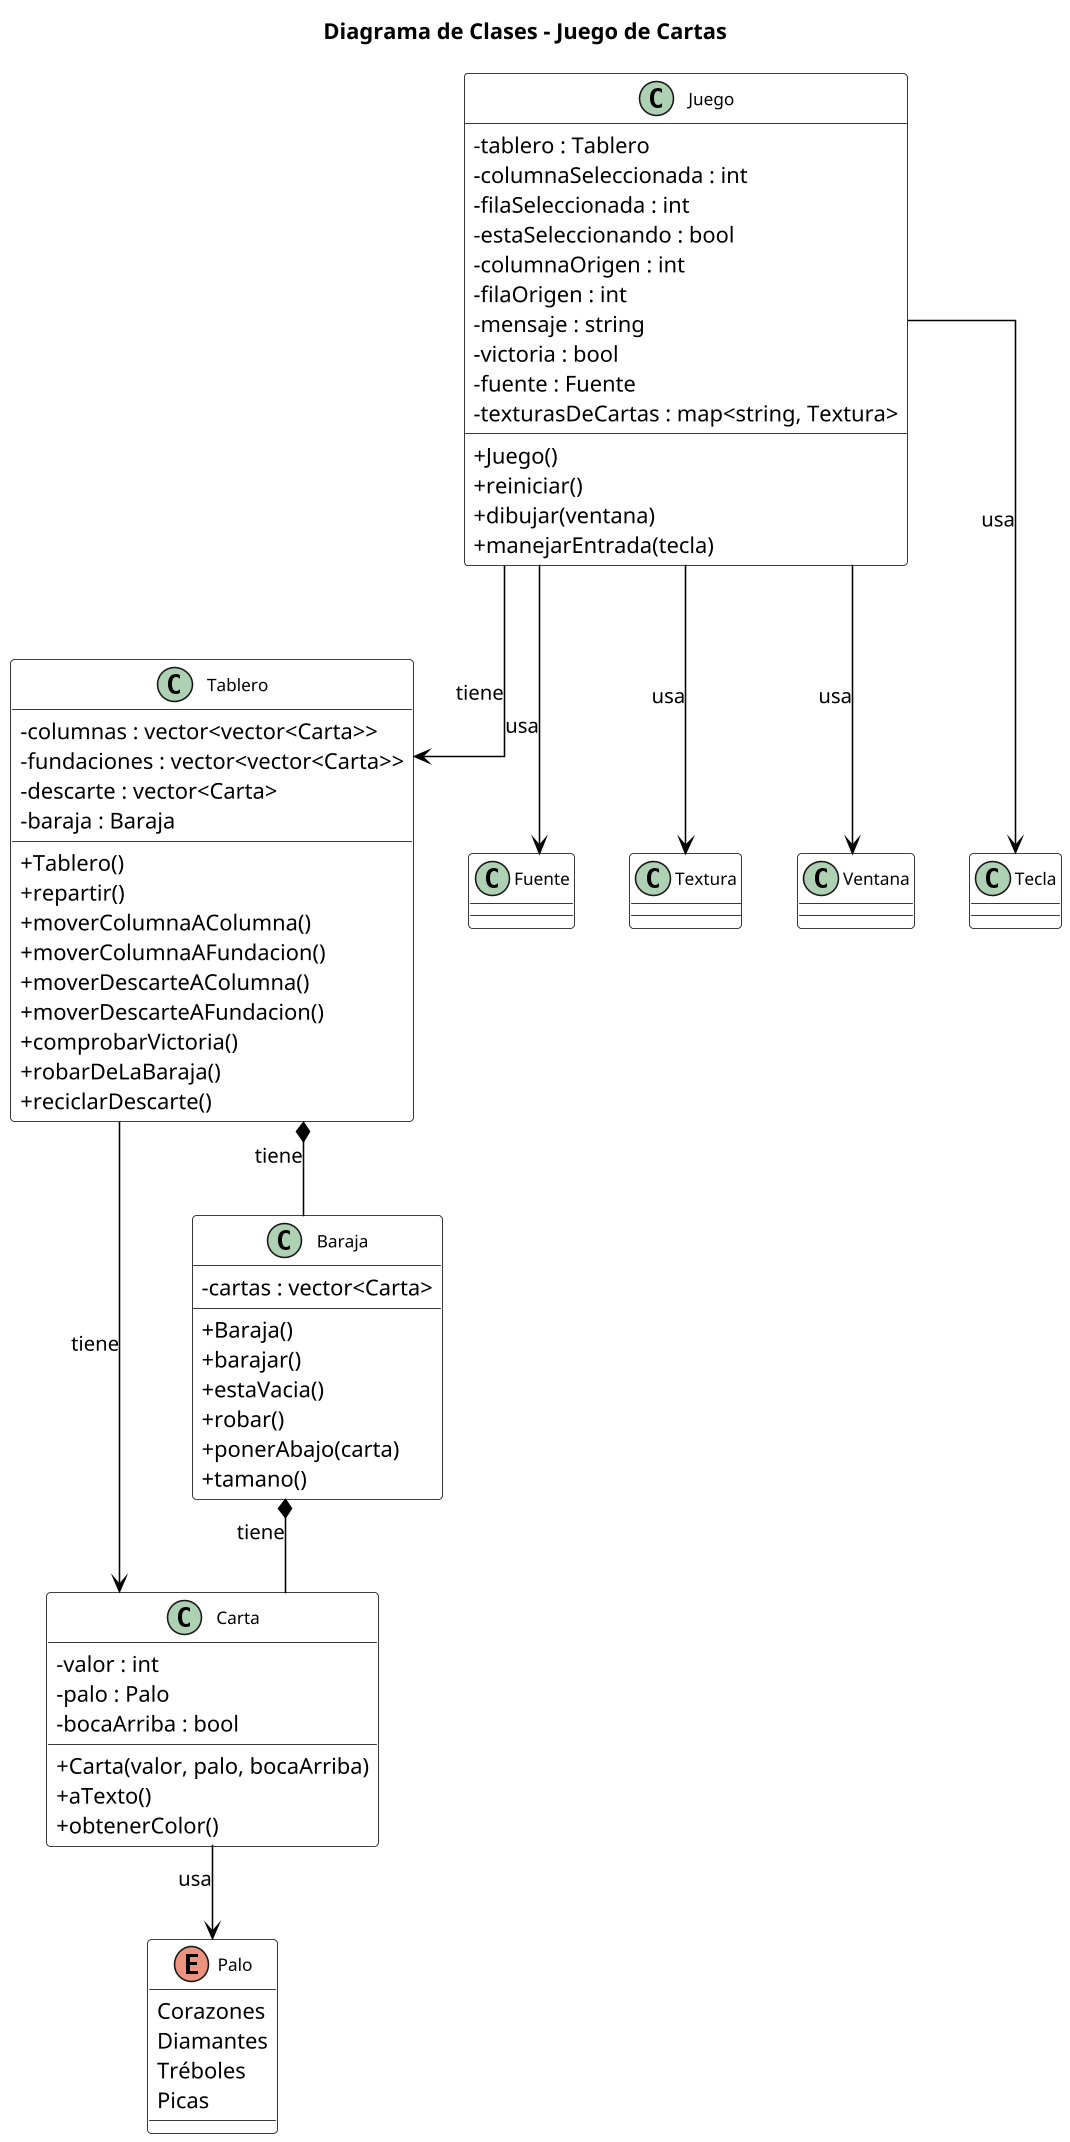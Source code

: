@startuml
skinparam linetype ortho
skinparam classAttributeIconSize 0
skinparam defaultTextAlignment center
skinparam dpi 150
skinparam class {
    BackgroundColor #FFFFFF
    ArrowColor #000000
    BorderColor #000000
    FontSize 11
}

title Diagrama de Clases - Juego de Cartas

enum Palo {
  Corazones
  Diamantes
  Tréboles
  Picas
}

class Carta {
  - valor : int
  - palo : Palo
  - bocaArriba : bool
  + Carta(valor, palo, bocaArriba)
  + aTexto()
  + obtenerColor()
}

class Baraja {
  - cartas : vector<Carta>
  + Baraja()
  + barajar()
  + estaVacia()
  + robar()
  + ponerAbajo(carta)
  + tamano()
}

class Tablero {
  - columnas : vector<vector<Carta>>
  - fundaciones : vector<vector<Carta>>
  - descarte : vector<Carta>
  - baraja : Baraja
  + Tablero()
  + repartir()
  + moverColumnaAColumna()
  + moverColumnaAFundacion()
  + moverDescarteAColumna()
  + moverDescarteAFundacion()
  + comprobarVictoria()
  + robarDeLaBaraja()
  + reciclarDescarte()
}

class Juego {
  - tablero : Tablero
  - columnaSeleccionada : int
  - filaSeleccionada : int
  - estaSeleccionando : bool
  - columnaOrigen : int
  - filaOrigen : int
  - mensaje : string
  - victoria : bool
  - fuente : Fuente
  - texturasDeCartas : map<string, Textura>
  + Juego()
  + reiniciar()
  + dibujar(ventana)
  + manejarEntrada(tecla)
}

class Fuente
class Textura
class Ventana
class Tecla

Carta --> Palo : usa
Baraja *-- Carta : tiene
Tablero *-- Baraja : tiene
Tablero --> Carta : tiene
Juego --> Tablero : tiene
Juego --> Fuente : usa
Juego --> Textura : usa
Juego --> Ventana : usa
Juego --> Tecla : usa

@enduml
